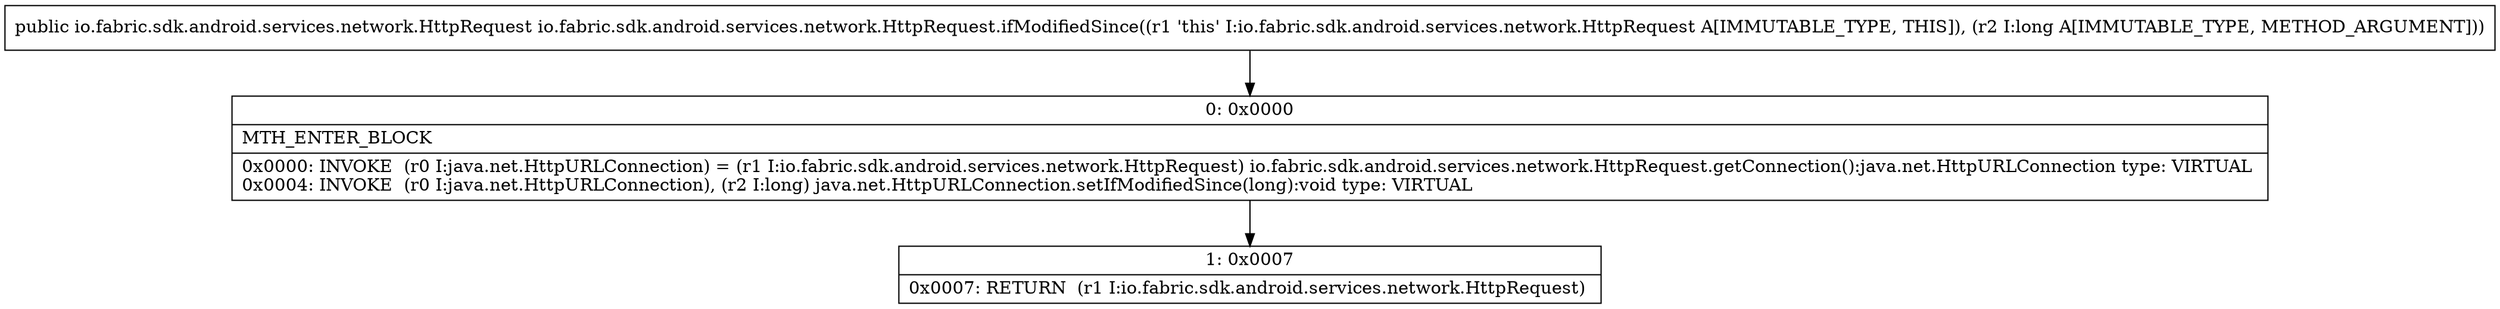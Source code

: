 digraph "CFG forio.fabric.sdk.android.services.network.HttpRequest.ifModifiedSince(J)Lio\/fabric\/sdk\/android\/services\/network\/HttpRequest;" {
Node_0 [shape=record,label="{0\:\ 0x0000|MTH_ENTER_BLOCK\l|0x0000: INVOKE  (r0 I:java.net.HttpURLConnection) = (r1 I:io.fabric.sdk.android.services.network.HttpRequest) io.fabric.sdk.android.services.network.HttpRequest.getConnection():java.net.HttpURLConnection type: VIRTUAL \l0x0004: INVOKE  (r0 I:java.net.HttpURLConnection), (r2 I:long) java.net.HttpURLConnection.setIfModifiedSince(long):void type: VIRTUAL \l}"];
Node_1 [shape=record,label="{1\:\ 0x0007|0x0007: RETURN  (r1 I:io.fabric.sdk.android.services.network.HttpRequest) \l}"];
MethodNode[shape=record,label="{public io.fabric.sdk.android.services.network.HttpRequest io.fabric.sdk.android.services.network.HttpRequest.ifModifiedSince((r1 'this' I:io.fabric.sdk.android.services.network.HttpRequest A[IMMUTABLE_TYPE, THIS]), (r2 I:long A[IMMUTABLE_TYPE, METHOD_ARGUMENT])) }"];
MethodNode -> Node_0;
Node_0 -> Node_1;
}

